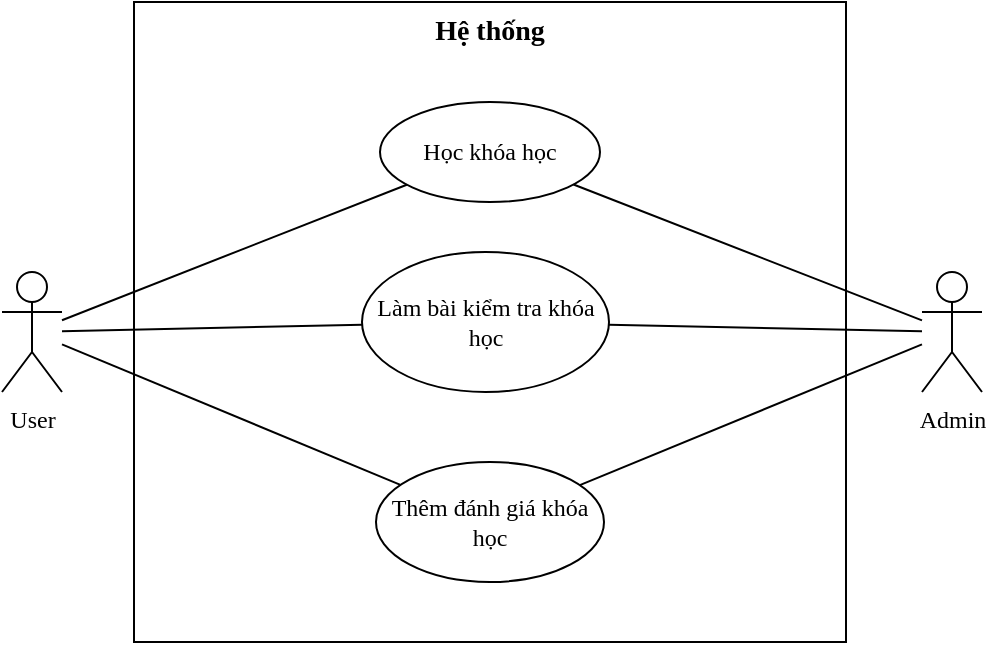 <mxfile version="20.8.23" type="device"><diagram name="Trang-1" id="t2lfc6iwoRxS625dewLE"><mxGraphModel dx="1050" dy="587" grid="1" gridSize="10" guides="1" tooltips="1" connect="1" arrows="1" fold="1" page="1" pageScale="1" pageWidth="827" pageHeight="1169" math="0" shadow="0"><root><mxCell id="0"/><mxCell id="1" parent="0"/><mxCell id="vn4pmPIXU6YFh8yWZeGT-1" value="&lt;b&gt;&lt;font style=&quot;font-size: 14px;&quot;&gt;Hệ thống&lt;/font&gt;&lt;/b&gt;" style="rounded=0;whiteSpace=wrap;html=1;fontFamily=Times New Roman;verticalAlign=top;" vertex="1" parent="1"><mxGeometry x="236" y="100" width="356" height="320" as="geometry"/></mxCell><mxCell id="vn4pmPIXU6YFh8yWZeGT-2" value="User" style="shape=umlActor;verticalLabelPosition=bottom;verticalAlign=top;html=1;outlineConnect=0;fontFamily=Times New Roman;" vertex="1" parent="1"><mxGeometry x="170" y="235" width="30" height="60" as="geometry"/></mxCell><mxCell id="vn4pmPIXU6YFh8yWZeGT-3" value="Admin" style="shape=umlActor;verticalLabelPosition=bottom;verticalAlign=top;html=1;outlineConnect=0;fontFamily=Times New Roman;" vertex="1" parent="1"><mxGeometry x="630" y="235" width="30" height="60" as="geometry"/></mxCell><mxCell id="vn4pmPIXU6YFh8yWZeGT-4" value="Học khóa học" style="ellipse;whiteSpace=wrap;html=1;fontFamily=Times New Roman;" vertex="1" parent="1"><mxGeometry x="359" y="150" width="110" height="50" as="geometry"/></mxCell><mxCell id="vn4pmPIXU6YFh8yWZeGT-5" value="Làm bài kiểm tra khóa học" style="ellipse;whiteSpace=wrap;html=1;fontFamily=Times New Roman;" vertex="1" parent="1"><mxGeometry x="350" y="225" width="123.5" height="70" as="geometry"/></mxCell><mxCell id="vn4pmPIXU6YFh8yWZeGT-6" value="Thêm đánh giá khóa học" style="ellipse;whiteSpace=wrap;html=1;fontFamily=Times New Roman;" vertex="1" parent="1"><mxGeometry x="357" y="330" width="114" height="60" as="geometry"/></mxCell><mxCell id="vn4pmPIXU6YFh8yWZeGT-7" value="" style="endArrow=none;html=1;rounded=0;fontFamily=Times New Roman;fontSize=14;" edge="1" parent="1" source="vn4pmPIXU6YFh8yWZeGT-2" target="vn4pmPIXU6YFh8yWZeGT-4"><mxGeometry width="50" height="50" relative="1" as="geometry"><mxPoint x="390" y="320" as="sourcePoint"/><mxPoint x="440" y="270" as="targetPoint"/></mxGeometry></mxCell><mxCell id="vn4pmPIXU6YFh8yWZeGT-8" value="" style="endArrow=none;html=1;rounded=0;fontFamily=Times New Roman;fontSize=14;" edge="1" parent="1" source="vn4pmPIXU6YFh8yWZeGT-3" target="vn4pmPIXU6YFh8yWZeGT-5"><mxGeometry width="50" height="50" relative="1" as="geometry"><mxPoint x="180" y="189" as="sourcePoint"/><mxPoint x="291" y="180" as="targetPoint"/></mxGeometry></mxCell><mxCell id="vn4pmPIXU6YFh8yWZeGT-9" value="" style="endArrow=none;html=1;rounded=0;fontFamily=Times New Roman;fontSize=14;" edge="1" parent="1" source="vn4pmPIXU6YFh8yWZeGT-2" target="vn4pmPIXU6YFh8yWZeGT-5"><mxGeometry width="50" height="50" relative="1" as="geometry"><mxPoint x="170" y="180" as="sourcePoint"/><mxPoint x="301" y="190" as="targetPoint"/></mxGeometry></mxCell><mxCell id="vn4pmPIXU6YFh8yWZeGT-10" value="" style="endArrow=none;html=1;rounded=0;fontFamily=Times New Roman;fontSize=14;" edge="1" parent="1" source="vn4pmPIXU6YFh8yWZeGT-2" target="vn4pmPIXU6YFh8yWZeGT-6"><mxGeometry width="50" height="50" relative="1" as="geometry"><mxPoint x="200" y="209" as="sourcePoint"/><mxPoint x="311" y="200" as="targetPoint"/></mxGeometry></mxCell><mxCell id="vn4pmPIXU6YFh8yWZeGT-11" value="" style="endArrow=none;html=1;rounded=0;fontFamily=Times New Roman;fontSize=14;" edge="1" parent="1" source="vn4pmPIXU6YFh8yWZeGT-3" target="vn4pmPIXU6YFh8yWZeGT-6"><mxGeometry width="50" height="50" relative="1" as="geometry"><mxPoint x="210" y="219" as="sourcePoint"/><mxPoint x="321" y="210" as="targetPoint"/></mxGeometry></mxCell><mxCell id="vn4pmPIXU6YFh8yWZeGT-12" value="" style="endArrow=none;html=1;rounded=0;fontFamily=Times New Roman;fontSize=14;" edge="1" parent="1" source="vn4pmPIXU6YFh8yWZeGT-3" target="vn4pmPIXU6YFh8yWZeGT-4"><mxGeometry width="50" height="50" relative="1" as="geometry"><mxPoint x="220" y="229" as="sourcePoint"/><mxPoint x="331" y="220" as="targetPoint"/></mxGeometry></mxCell></root></mxGraphModel></diagram></mxfile>